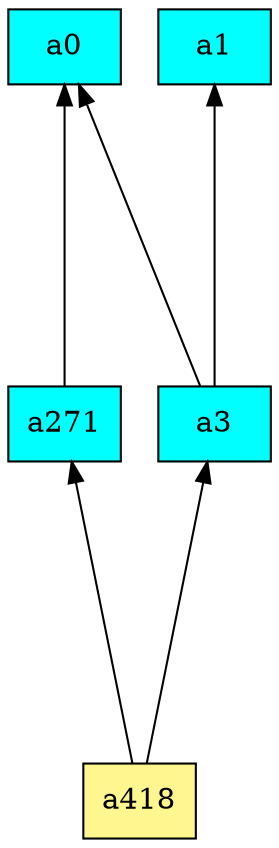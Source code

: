 digraph G {
rankdir=BT;ranksep="2.0";
"a1" [shape=record,fillcolor=cyan,style=filled,label="{a1}"];
"a271" [shape=record,fillcolor=cyan,style=filled,label="{a271}"];
"a0" [shape=record,fillcolor=cyan,style=filled,label="{a0}"];
"a3" [shape=record,fillcolor=cyan,style=filled,label="{a3}"];
"a418" [shape=record,fillcolor=khaki1,style=filled,label="{a418}"];
"a271" -> "a0"
"a3" -> "a1"
"a3" -> "a0"
"a418" -> "a271"
"a418" -> "a3"
}